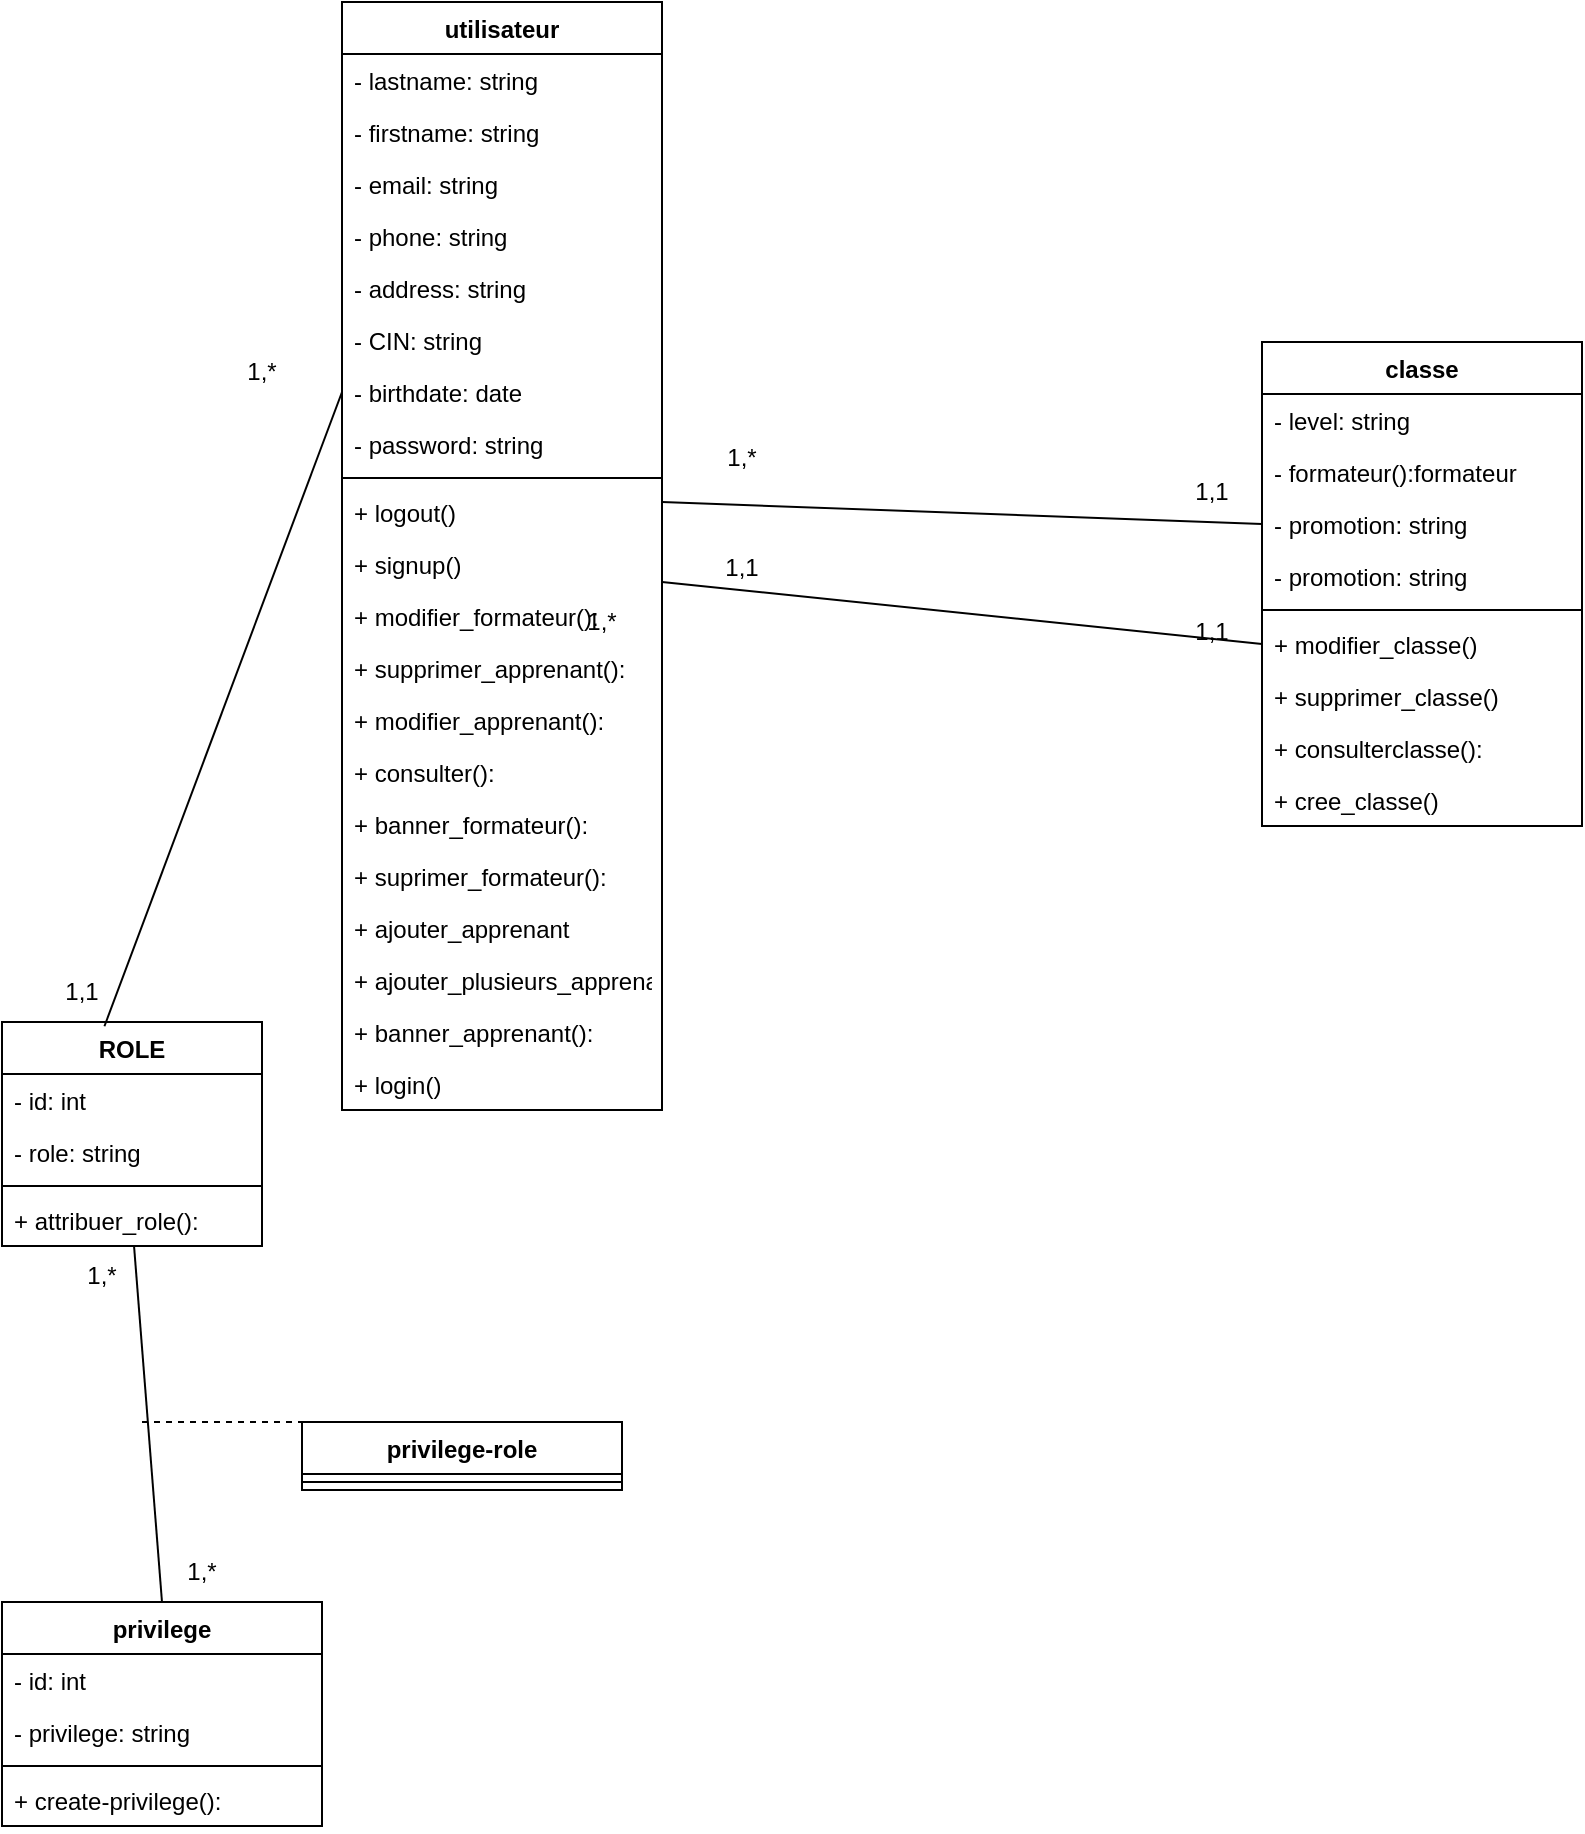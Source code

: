 <mxfile>
    <diagram id="_SntNpFDltFGG1LN-jYR" name="Page-1">
        <mxGraphModel dx="413" dy="1652" grid="1" gridSize="10" guides="1" tooltips="1" connect="1" arrows="1" fold="1" page="1" pageScale="1" pageWidth="850" pageHeight="1100" math="0" shadow="0">
            <root>
                <mxCell id="0"/>
                <mxCell id="1" parent="0"/>
                <mxCell id="2" value="utilisateur" style="swimlane;fontStyle=1;align=center;verticalAlign=top;childLayout=stackLayout;horizontal=1;startSize=26;horizontalStack=0;resizeParent=1;resizeParentMax=0;resizeLast=0;collapsible=1;marginBottom=0;" parent="1" vertex="1">
                    <mxGeometry x="200" y="-10" width="160" height="554" as="geometry"/>
                </mxCell>
                <mxCell id="3" value="- lastname: string" style="text;strokeColor=none;fillColor=none;align=left;verticalAlign=top;spacingLeft=4;spacingRight=4;overflow=hidden;rotatable=0;points=[[0,0.5],[1,0.5]];portConstraint=eastwest;" parent="2" vertex="1">
                    <mxGeometry y="26" width="160" height="26" as="geometry"/>
                </mxCell>
                <mxCell id="21" value="- firstname: string" style="text;strokeColor=none;fillColor=none;align=left;verticalAlign=top;spacingLeft=4;spacingRight=4;overflow=hidden;rotatable=0;points=[[0,0.5],[1,0.5]];portConstraint=eastwest;" parent="2" vertex="1">
                    <mxGeometry y="52" width="160" height="26" as="geometry"/>
                </mxCell>
                <mxCell id="22" value="- email: string" style="text;strokeColor=none;fillColor=none;align=left;verticalAlign=top;spacingLeft=4;spacingRight=4;overflow=hidden;rotatable=0;points=[[0,0.5],[1,0.5]];portConstraint=eastwest;" parent="2" vertex="1">
                    <mxGeometry y="78" width="160" height="26" as="geometry"/>
                </mxCell>
                <mxCell id="23" value="- phone: string" style="text;strokeColor=none;fillColor=none;align=left;verticalAlign=top;spacingLeft=4;spacingRight=4;overflow=hidden;rotatable=0;points=[[0,0.5],[1,0.5]];portConstraint=eastwest;" parent="2" vertex="1">
                    <mxGeometry y="104" width="160" height="26" as="geometry"/>
                </mxCell>
                <mxCell id="24" value="- address: string" style="text;strokeColor=none;fillColor=none;align=left;verticalAlign=top;spacingLeft=4;spacingRight=4;overflow=hidden;rotatable=0;points=[[0,0.5],[1,0.5]];portConstraint=eastwest;" parent="2" vertex="1">
                    <mxGeometry y="130" width="160" height="26" as="geometry"/>
                </mxCell>
                <mxCell id="25" value="- CIN: string" style="text;strokeColor=none;fillColor=none;align=left;verticalAlign=top;spacingLeft=4;spacingRight=4;overflow=hidden;rotatable=0;points=[[0,0.5],[1,0.5]];portConstraint=eastwest;" parent="2" vertex="1">
                    <mxGeometry y="156" width="160" height="26" as="geometry"/>
                </mxCell>
                <mxCell id="26" value="- birthdate: date" style="text;strokeColor=none;fillColor=none;align=left;verticalAlign=top;spacingLeft=4;spacingRight=4;overflow=hidden;rotatable=0;points=[[0,0.5],[1,0.5]];portConstraint=eastwest;" parent="2" vertex="1">
                    <mxGeometry y="182" width="160" height="26" as="geometry"/>
                </mxCell>
                <mxCell id="27" value="- password: string" style="text;strokeColor=none;fillColor=none;align=left;verticalAlign=top;spacingLeft=4;spacingRight=4;overflow=hidden;rotatable=0;points=[[0,0.5],[1,0.5]];portConstraint=eastwest;" parent="2" vertex="1">
                    <mxGeometry y="208" width="160" height="26" as="geometry"/>
                </mxCell>
                <mxCell id="4" value="" style="line;strokeWidth=1;fillColor=none;align=left;verticalAlign=middle;spacingTop=-1;spacingLeft=3;spacingRight=3;rotatable=0;labelPosition=right;points=[];portConstraint=eastwest;strokeColor=inherit;" parent="2" vertex="1">
                    <mxGeometry y="234" width="160" height="8" as="geometry"/>
                </mxCell>
                <mxCell id="5" value="+ logout()" style="text;strokeColor=none;fillColor=none;align=left;verticalAlign=top;spacingLeft=4;spacingRight=4;overflow=hidden;rotatable=0;points=[[0,0.5],[1,0.5]];portConstraint=eastwest;" parent="2" vertex="1">
                    <mxGeometry y="242" width="160" height="26" as="geometry"/>
                </mxCell>
                <mxCell id="78" value="+ signup()" style="text;strokeColor=none;fillColor=none;align=left;verticalAlign=top;spacingLeft=4;spacingRight=4;overflow=hidden;rotatable=0;points=[[0,0.5],[1,0.5]];portConstraint=eastwest;" parent="2" vertex="1">
                    <mxGeometry y="268" width="160" height="26" as="geometry"/>
                </mxCell>
                <mxCell id="32" value="+ modifier_formateur(): " style="text;strokeColor=none;fillColor=none;align=left;verticalAlign=top;spacingLeft=4;spacingRight=4;overflow=hidden;rotatable=0;points=[[0,0.5],[1,0.5]];portConstraint=eastwest;" parent="2" vertex="1">
                    <mxGeometry y="294" width="160" height="26" as="geometry"/>
                </mxCell>
                <mxCell id="37" value="+ supprimer_apprenant(): " style="text;strokeColor=none;fillColor=none;align=left;verticalAlign=top;spacingLeft=4;spacingRight=4;overflow=hidden;rotatable=0;points=[[0,0.5],[1,0.5]];portConstraint=eastwest;" parent="2" vertex="1">
                    <mxGeometry y="320" width="160" height="26" as="geometry"/>
                </mxCell>
                <mxCell id="36" value="+ modifier_apprenant(): " style="text;strokeColor=none;fillColor=none;align=left;verticalAlign=top;spacingLeft=4;spacingRight=4;overflow=hidden;rotatable=0;points=[[0,0.5],[1,0.5]];portConstraint=eastwest;" parent="2" vertex="1">
                    <mxGeometry y="346" width="160" height="26" as="geometry"/>
                </mxCell>
                <mxCell id="31" value="+ consulter(): " style="text;strokeColor=none;fillColor=none;align=left;verticalAlign=top;spacingLeft=4;spacingRight=4;overflow=hidden;rotatable=0;points=[[0,0.5],[1,0.5]];portConstraint=eastwest;" parent="2" vertex="1">
                    <mxGeometry y="372" width="160" height="26" as="geometry"/>
                </mxCell>
                <mxCell id="34" value="+ banner_formateur(): " style="text;strokeColor=none;fillColor=none;align=left;verticalAlign=top;spacingLeft=4;spacingRight=4;overflow=hidden;rotatable=0;points=[[0,0.5],[1,0.5]];portConstraint=eastwest;" parent="2" vertex="1">
                    <mxGeometry y="398" width="160" height="26" as="geometry"/>
                </mxCell>
                <mxCell id="33" value="+ suprimer_formateur(): " style="text;strokeColor=none;fillColor=none;align=left;verticalAlign=top;spacingLeft=4;spacingRight=4;overflow=hidden;rotatable=0;points=[[0,0.5],[1,0.5]];portConstraint=eastwest;" parent="2" vertex="1">
                    <mxGeometry y="424" width="160" height="26" as="geometry"/>
                </mxCell>
                <mxCell id="40" value="+ ajouter_apprenant" style="text;strokeColor=none;fillColor=none;align=left;verticalAlign=top;spacingLeft=4;spacingRight=4;overflow=hidden;rotatable=0;points=[[0,0.5],[1,0.5]];portConstraint=eastwest;" parent="2" vertex="1">
                    <mxGeometry y="450" width="160" height="26" as="geometry"/>
                </mxCell>
                <mxCell id="41" value="+ ajouter_plusieurs_apprenant" style="text;strokeColor=none;fillColor=none;align=left;verticalAlign=top;spacingLeft=4;spacingRight=4;overflow=hidden;rotatable=0;points=[[0,0.5],[1,0.5]];portConstraint=eastwest;" parent="2" vertex="1">
                    <mxGeometry y="476" width="160" height="26" as="geometry"/>
                </mxCell>
                <mxCell id="35" value="+ banner_apprenant(): " style="text;strokeColor=none;fillColor=none;align=left;verticalAlign=top;spacingLeft=4;spacingRight=4;overflow=hidden;rotatable=0;points=[[0,0.5],[1,0.5]];portConstraint=eastwest;" parent="2" vertex="1">
                    <mxGeometry y="502" width="160" height="26" as="geometry"/>
                </mxCell>
                <mxCell id="29" value="+ login()" style="text;strokeColor=none;fillColor=none;align=left;verticalAlign=top;spacingLeft=4;spacingRight=4;overflow=hidden;rotatable=0;points=[[0,0.5],[1,0.5]];portConstraint=eastwest;" parent="2" vertex="1">
                    <mxGeometry y="528" width="160" height="26" as="geometry"/>
                </mxCell>
                <mxCell id="42" value="classe" style="swimlane;fontStyle=1;align=center;verticalAlign=top;childLayout=stackLayout;horizontal=1;startSize=26;horizontalStack=0;resizeParent=1;resizeParentMax=0;resizeLast=0;collapsible=1;marginBottom=0;" parent="1" vertex="1">
                    <mxGeometry x="660" y="160" width="160" height="242" as="geometry"/>
                </mxCell>
                <mxCell id="43" value="- level: string" style="text;strokeColor=none;fillColor=none;align=left;verticalAlign=top;spacingLeft=4;spacingRight=4;overflow=hidden;rotatable=0;points=[[0,0.5],[1,0.5]];portConstraint=eastwest;" parent="42" vertex="1">
                    <mxGeometry y="26" width="160" height="26" as="geometry"/>
                </mxCell>
                <mxCell id="46" value="- formateur():formateur" style="text;strokeColor=none;fillColor=none;align=left;verticalAlign=top;spacingLeft=4;spacingRight=4;overflow=hidden;rotatable=0;points=[[0,0.5],[1,0.5]];portConstraint=eastwest;" parent="42" vertex="1">
                    <mxGeometry y="52" width="160" height="26" as="geometry"/>
                </mxCell>
                <mxCell id="48" value="- promotion: string" style="text;strokeColor=none;fillColor=none;align=left;verticalAlign=top;spacingLeft=4;spacingRight=4;overflow=hidden;rotatable=0;points=[[0,0.5],[1,0.5]];portConstraint=eastwest;" parent="42" vertex="1">
                    <mxGeometry y="78" width="160" height="26" as="geometry"/>
                </mxCell>
                <mxCell id="82" value="- promotion: string" style="text;strokeColor=none;fillColor=none;align=left;verticalAlign=top;spacingLeft=4;spacingRight=4;overflow=hidden;rotatable=0;points=[[0,0.5],[1,0.5]];portConstraint=eastwest;" vertex="1" parent="42">
                    <mxGeometry y="104" width="160" height="26" as="geometry"/>
                </mxCell>
                <mxCell id="44" value="" style="line;strokeWidth=1;fillColor=none;align=left;verticalAlign=middle;spacingTop=-1;spacingLeft=3;spacingRight=3;rotatable=0;labelPosition=right;points=[];portConstraint=eastwest;strokeColor=inherit;" parent="42" vertex="1">
                    <mxGeometry y="130" width="160" height="8" as="geometry"/>
                </mxCell>
                <mxCell id="38" value="+ modifier_classe()" style="text;strokeColor=none;fillColor=none;align=left;verticalAlign=top;spacingLeft=4;spacingRight=4;overflow=hidden;rotatable=0;points=[[0,0.5],[1,0.5]];portConstraint=eastwest;" parent="42" vertex="1">
                    <mxGeometry y="138" width="160" height="26" as="geometry"/>
                </mxCell>
                <mxCell id="39" value="+ supprimer_classe()" style="text;strokeColor=none;fillColor=none;align=left;verticalAlign=top;spacingLeft=4;spacingRight=4;overflow=hidden;rotatable=0;points=[[0,0.5],[1,0.5]];portConstraint=eastwest;" parent="42" vertex="1">
                    <mxGeometry y="164" width="160" height="26" as="geometry"/>
                </mxCell>
                <mxCell id="9" value="+ consulterclasse():" style="text;strokeColor=none;fillColor=none;align=left;verticalAlign=top;spacingLeft=4;spacingRight=4;overflow=hidden;rotatable=0;points=[[0,0.5],[1,0.5]];portConstraint=eastwest;" parent="42" vertex="1">
                    <mxGeometry y="190" width="160" height="26" as="geometry"/>
                </mxCell>
                <mxCell id="13" value="+ cree_classe()" style="text;strokeColor=none;fillColor=none;align=left;verticalAlign=top;spacingLeft=4;spacingRight=4;overflow=hidden;rotatable=0;points=[[0,0.5],[1,0.5]];portConstraint=eastwest;" parent="42" vertex="1">
                    <mxGeometry y="216" width="160" height="26" as="geometry"/>
                </mxCell>
                <mxCell id="53" value="privilege" style="swimlane;fontStyle=1;align=center;verticalAlign=top;childLayout=stackLayout;horizontal=1;startSize=26;horizontalStack=0;resizeParent=1;resizeParentMax=0;resizeLast=0;collapsible=1;marginBottom=0;" parent="1" vertex="1">
                    <mxGeometry x="30" y="790" width="160" height="112" as="geometry"/>
                </mxCell>
                <mxCell id="54" value="- id: int" style="text;strokeColor=none;fillColor=none;align=left;verticalAlign=top;spacingLeft=4;spacingRight=4;overflow=hidden;rotatable=0;points=[[0,0.5],[1,0.5]];portConstraint=eastwest;" parent="53" vertex="1">
                    <mxGeometry y="26" width="160" height="26" as="geometry"/>
                </mxCell>
                <mxCell id="57" value="- privilege: string" style="text;strokeColor=none;fillColor=none;align=left;verticalAlign=top;spacingLeft=4;spacingRight=4;overflow=hidden;rotatable=0;points=[[0,0.5],[1,0.5]];portConstraint=eastwest;" parent="53" vertex="1">
                    <mxGeometry y="52" width="160" height="26" as="geometry"/>
                </mxCell>
                <mxCell id="55" value="" style="line;strokeWidth=1;fillColor=none;align=left;verticalAlign=middle;spacingTop=-1;spacingLeft=3;spacingRight=3;rotatable=0;labelPosition=right;points=[];portConstraint=eastwest;strokeColor=inherit;" parent="53" vertex="1">
                    <mxGeometry y="78" width="160" height="8" as="geometry"/>
                </mxCell>
                <mxCell id="56" value="+ create-privilege():" style="text;strokeColor=none;fillColor=none;align=left;verticalAlign=top;spacingLeft=4;spacingRight=4;overflow=hidden;rotatable=0;points=[[0,0.5],[1,0.5]];portConstraint=eastwest;" parent="53" vertex="1">
                    <mxGeometry y="86" width="160" height="26" as="geometry"/>
                </mxCell>
                <mxCell id="58" value="ROLE" style="swimlane;fontStyle=1;align=center;verticalAlign=top;childLayout=stackLayout;horizontal=1;startSize=26;horizontalStack=0;resizeParent=1;resizeParentMax=0;resizeLast=0;collapsible=1;marginBottom=0;" parent="1" vertex="1">
                    <mxGeometry x="30" y="500" width="130" height="112" as="geometry"/>
                </mxCell>
                <mxCell id="59" value="- id: int" style="text;strokeColor=none;fillColor=none;align=left;verticalAlign=top;spacingLeft=4;spacingRight=4;overflow=hidden;rotatable=0;points=[[0,0.5],[1,0.5]];portConstraint=eastwest;" parent="58" vertex="1">
                    <mxGeometry y="26" width="130" height="26" as="geometry"/>
                </mxCell>
                <mxCell id="62" value="- role: string" style="text;strokeColor=none;fillColor=none;align=left;verticalAlign=top;spacingLeft=4;spacingRight=4;overflow=hidden;rotatable=0;points=[[0,0.5],[1,0.5]];portConstraint=eastwest;" parent="58" vertex="1">
                    <mxGeometry y="52" width="130" height="26" as="geometry"/>
                </mxCell>
                <mxCell id="60" value="" style="line;strokeWidth=1;fillColor=none;align=left;verticalAlign=middle;spacingTop=-1;spacingLeft=3;spacingRight=3;rotatable=0;labelPosition=right;points=[];portConstraint=eastwest;strokeColor=inherit;" parent="58" vertex="1">
                    <mxGeometry y="78" width="130" height="8" as="geometry"/>
                </mxCell>
                <mxCell id="17" value="+ attribuer_role(): " style="text;strokeColor=none;fillColor=none;align=left;verticalAlign=top;spacingLeft=4;spacingRight=4;overflow=hidden;rotatable=0;points=[[0,0.5],[1,0.5]];portConstraint=eastwest;" parent="58" vertex="1">
                    <mxGeometry y="86" width="130" height="26" as="geometry"/>
                </mxCell>
                <mxCell id="63" value="" style="endArrow=none;html=1;exitX=0.5;exitY=0;exitDx=0;exitDy=0;" parent="1" source="53" target="17" edge="1">
                    <mxGeometry width="50" height="50" relative="1" as="geometry">
                        <mxPoint x="350" y="500" as="sourcePoint"/>
                        <mxPoint x="400" y="450" as="targetPoint"/>
                    </mxGeometry>
                </mxCell>
                <mxCell id="64" value="privilege-role" style="swimlane;fontStyle=1;align=center;verticalAlign=top;childLayout=stackLayout;horizontal=1;startSize=26;horizontalStack=0;resizeParent=1;resizeParentMax=0;resizeLast=0;collapsible=1;marginBottom=0;" parent="1" vertex="1">
                    <mxGeometry x="180" y="700" width="160" height="34" as="geometry"/>
                </mxCell>
                <mxCell id="66" value="" style="line;strokeWidth=1;fillColor=none;align=left;verticalAlign=middle;spacingTop=-1;spacingLeft=3;spacingRight=3;rotatable=0;labelPosition=right;points=[];portConstraint=eastwest;strokeColor=inherit;" parent="64" vertex="1">
                    <mxGeometry y="26" width="160" height="8" as="geometry"/>
                </mxCell>
                <mxCell id="68" value="" style="endArrow=none;dashed=1;html=1;entryX=0.103;entryY=0;entryDx=0;entryDy=0;entryPerimeter=0;" parent="1" target="64" edge="1">
                    <mxGeometry width="50" height="50" relative="1" as="geometry">
                        <mxPoint x="100" y="700" as="sourcePoint"/>
                        <mxPoint x="400" y="530" as="targetPoint"/>
                    </mxGeometry>
                </mxCell>
                <mxCell id="69" value="" style="endArrow=none;html=1;entryX=0.394;entryY=0.019;entryDx=0;entryDy=0;entryPerimeter=0;exitX=0;exitY=0.5;exitDx=0;exitDy=0;" parent="1" source="26" target="58" edge="1">
                    <mxGeometry width="50" height="50" relative="1" as="geometry">
                        <mxPoint x="170" y="260" as="sourcePoint"/>
                        <mxPoint x="430" y="470" as="targetPoint"/>
                    </mxGeometry>
                </mxCell>
                <mxCell id="70" value="1,*" style="text;html=1;strokeColor=none;fillColor=none;align=center;verticalAlign=middle;whiteSpace=wrap;rounded=0;" parent="1" vertex="1">
                    <mxGeometry x="300" y="290" width="60" height="20" as="geometry"/>
                </mxCell>
                <mxCell id="71" value="1,1" style="text;html=1;strokeColor=none;fillColor=none;align=center;verticalAlign=middle;whiteSpace=wrap;rounded=0;" parent="1" vertex="1">
                    <mxGeometry x="40" y="470" width="60" height="30" as="geometry"/>
                </mxCell>
                <mxCell id="72" value="" style="endArrow=none;html=1;entryX=0;entryY=0.5;entryDx=0;entryDy=0;" parent="1" target="48" edge="1">
                    <mxGeometry width="50" height="50" relative="1" as="geometry">
                        <mxPoint x="360" y="240" as="sourcePoint"/>
                        <mxPoint x="540" y="130" as="targetPoint"/>
                    </mxGeometry>
                </mxCell>
                <mxCell id="73" value="1,1" style="text;html=1;strokeColor=none;fillColor=none;align=center;verticalAlign=middle;whiteSpace=wrap;rounded=0;" parent="1" vertex="1">
                    <mxGeometry x="610" y="220" width="50" height="30" as="geometry"/>
                </mxCell>
                <mxCell id="74" value="1,*" style="text;html=1;strokeColor=none;fillColor=none;align=center;verticalAlign=middle;whiteSpace=wrap;rounded=0;" parent="1" vertex="1">
                    <mxGeometry x="370" y="203" width="60" height="30" as="geometry"/>
                </mxCell>
                <mxCell id="75" value="1,1" style="text;html=1;strokeColor=none;fillColor=none;align=center;verticalAlign=middle;whiteSpace=wrap;rounded=0;" parent="1" vertex="1">
                    <mxGeometry x="370" y="258" width="60" height="30" as="geometry"/>
                </mxCell>
                <mxCell id="76" value="" style="endArrow=none;html=1;entryX=0;entryY=0.5;entryDx=0;entryDy=0;" parent="1" target="38" edge="1">
                    <mxGeometry width="50" height="50" relative="1" as="geometry">
                        <mxPoint x="360" y="280" as="sourcePoint"/>
                        <mxPoint x="540" y="130" as="targetPoint"/>
                    </mxGeometry>
                </mxCell>
                <mxCell id="77" value="1,1" style="text;html=1;strokeColor=none;fillColor=none;align=center;verticalAlign=middle;whiteSpace=wrap;rounded=0;" parent="1" vertex="1">
                    <mxGeometry x="605" y="290" width="60" height="30" as="geometry"/>
                </mxCell>
                <mxCell id="79" value="1,*" style="text;html=1;strokeColor=none;fillColor=none;align=center;verticalAlign=middle;whiteSpace=wrap;rounded=0;" parent="1" vertex="1">
                    <mxGeometry x="130" y="160" width="60" height="30" as="geometry"/>
                </mxCell>
                <mxCell id="80" value="1,*" style="text;html=1;strokeColor=none;fillColor=none;align=center;verticalAlign=middle;whiteSpace=wrap;rounded=0;" parent="1" vertex="1">
                    <mxGeometry x="100" y="760" width="60" height="30" as="geometry"/>
                </mxCell>
                <mxCell id="81" value="1,*" style="text;html=1;strokeColor=none;fillColor=none;align=center;verticalAlign=middle;whiteSpace=wrap;rounded=0;" parent="1" vertex="1">
                    <mxGeometry x="50" y="612" width="60" height="30" as="geometry"/>
                </mxCell>
            </root>
        </mxGraphModel>
    </diagram>
</mxfile>